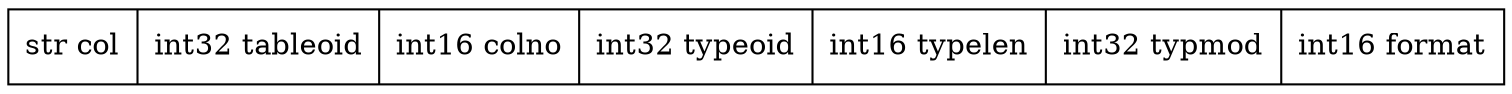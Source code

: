 graph RowDescriptionBottom {
      node [shape=record];
      struct1 [label="str col|int32 tableoid|int16 colno|int32 typeoid|int16 typelen|int32 typmod|int16 format"];
}
